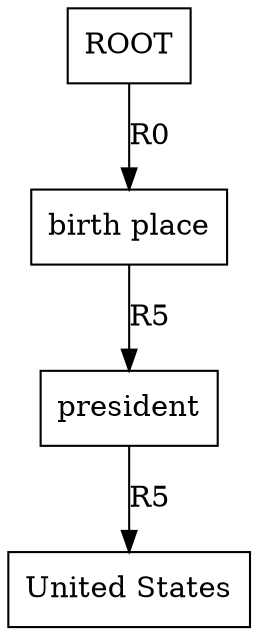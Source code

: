 digraph relations {
	"ROOT4"[label="ROOT",shape=box];
	"ROOT4" -> "birth3"[label="R0"];
	"birth3"[label="birth place",shape=box];
	"birth3" -> "president2"[label="R5"];
	"president2"[label="president",shape=box];
	"president2" -> "United0"[label="R5"];
	"United0"[label="United States",shape=box];
	labelloc="t"
}

